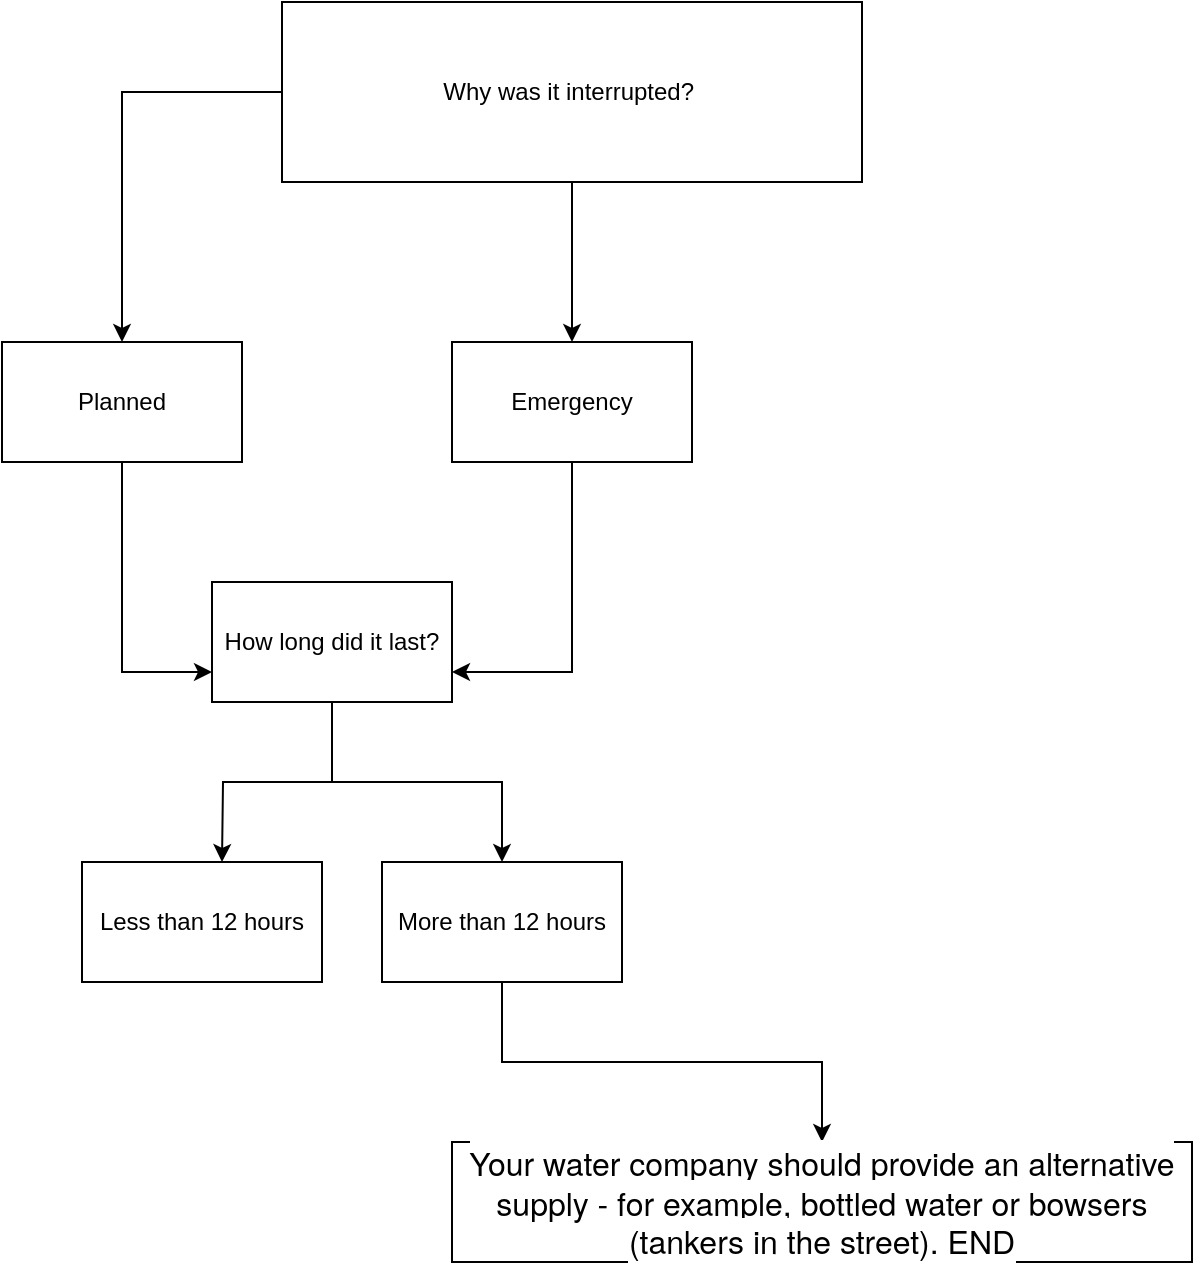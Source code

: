 <mxfile version="13.9.8" type="device"><diagram id="Mgdddmr-xJ9xb_CkyEyE" name="Page-1"><mxGraphModel dx="1186" dy="646" grid="1" gridSize="10" guides="1" tooltips="1" connect="1" arrows="1" fold="1" page="1" pageScale="1" pageWidth="827" pageHeight="1169" math="0" shadow="0"><root><mxCell id="0"/><mxCell id="1" parent="0"/><mxCell id="YtUkH1hzWnkOOuQQTxQu-2" style="edgeStyle=orthogonalEdgeStyle;rounded=0;orthogonalLoop=1;jettySize=auto;html=1;" edge="1" parent="1" source="YtUkH1hzWnkOOuQQTxQu-1" target="YtUkH1hzWnkOOuQQTxQu-5"><mxGeometry relative="1" as="geometry"><mxPoint x="190" y="180" as="targetPoint"/></mxGeometry></mxCell><mxCell id="YtUkH1hzWnkOOuQQTxQu-3" style="edgeStyle=orthogonalEdgeStyle;rounded=0;orthogonalLoop=1;jettySize=auto;html=1;" edge="1" parent="1" source="YtUkH1hzWnkOOuQQTxQu-1" target="YtUkH1hzWnkOOuQQTxQu-4"><mxGeometry relative="1" as="geometry"><mxPoint x="415" y="190" as="targetPoint"/></mxGeometry></mxCell><mxCell id="YtUkH1hzWnkOOuQQTxQu-1" value="Why was it interrupted?&amp;nbsp;" style="rounded=0;whiteSpace=wrap;html=1;" vertex="1" parent="1"><mxGeometry x="270" y="30" width="290" height="90" as="geometry"/></mxCell><mxCell id="YtUkH1hzWnkOOuQQTxQu-7" style="edgeStyle=orthogonalEdgeStyle;rounded=0;orthogonalLoop=1;jettySize=auto;html=1;entryX=1;entryY=0.75;entryDx=0;entryDy=0;" edge="1" parent="1" source="YtUkH1hzWnkOOuQQTxQu-4" target="YtUkH1hzWnkOOuQQTxQu-8"><mxGeometry relative="1" as="geometry"><mxPoint x="415" y="320" as="targetPoint"/></mxGeometry></mxCell><mxCell id="YtUkH1hzWnkOOuQQTxQu-4" value="Emergency" style="rounded=0;whiteSpace=wrap;html=1;" vertex="1" parent="1"><mxGeometry x="355" y="200" width="120" height="60" as="geometry"/></mxCell><mxCell id="YtUkH1hzWnkOOuQQTxQu-6" style="edgeStyle=orthogonalEdgeStyle;rounded=0;orthogonalLoop=1;jettySize=auto;html=1;entryX=0;entryY=0.75;entryDx=0;entryDy=0;" edge="1" parent="1" source="YtUkH1hzWnkOOuQQTxQu-5" target="YtUkH1hzWnkOOuQQTxQu-8"><mxGeometry relative="1" as="geometry"><mxPoint x="190" y="330" as="targetPoint"/></mxGeometry></mxCell><mxCell id="YtUkH1hzWnkOOuQQTxQu-5" value="Planned" style="rounded=0;whiteSpace=wrap;html=1;" vertex="1" parent="1"><mxGeometry x="130" y="200" width="120" height="60" as="geometry"/></mxCell><mxCell id="YtUkH1hzWnkOOuQQTxQu-10" value="" style="edgeStyle=orthogonalEdgeStyle;rounded=0;orthogonalLoop=1;jettySize=auto;html=1;" edge="1" parent="1" source="YtUkH1hzWnkOOuQQTxQu-8" target="YtUkH1hzWnkOOuQQTxQu-9"><mxGeometry relative="1" as="geometry"/></mxCell><mxCell id="YtUkH1hzWnkOOuQQTxQu-13" style="edgeStyle=orthogonalEdgeStyle;rounded=0;orthogonalLoop=1;jettySize=auto;html=1;" edge="1" parent="1" source="YtUkH1hzWnkOOuQQTxQu-8"><mxGeometry relative="1" as="geometry"><mxPoint x="240" y="460" as="targetPoint"/></mxGeometry></mxCell><mxCell id="YtUkH1hzWnkOOuQQTxQu-8" value="How long did it last?" style="rounded=0;whiteSpace=wrap;html=1;" vertex="1" parent="1"><mxGeometry x="235" y="320" width="120" height="60" as="geometry"/></mxCell><mxCell id="YtUkH1hzWnkOOuQQTxQu-12" value="" style="edgeStyle=orthogonalEdgeStyle;rounded=0;orthogonalLoop=1;jettySize=auto;html=1;" edge="1" parent="1" source="YtUkH1hzWnkOOuQQTxQu-9" target="YtUkH1hzWnkOOuQQTxQu-11"><mxGeometry relative="1" as="geometry"/></mxCell><mxCell id="YtUkH1hzWnkOOuQQTxQu-9" value="More than 12 hours" style="whiteSpace=wrap;html=1;rounded=0;" vertex="1" parent="1"><mxGeometry x="320" y="460" width="120" height="60" as="geometry"/></mxCell><mxCell id="YtUkH1hzWnkOOuQQTxQu-11" value="&lt;span style=&quot;font-family: &amp;#34;open_sans&amp;#34; , &amp;#34;helvetica neue&amp;#34; , &amp;#34;helvetica&amp;#34; , &amp;#34;arial&amp;#34; , sans-serif ; font-size: 16px ; background-color: rgb(255 , 255 , 255)&quot;&gt;Your water company should provide an alternative supply - for example, bottled water or bowsers (tankers in the street). END&lt;/span&gt;" style="whiteSpace=wrap;html=1;rounded=0;" vertex="1" parent="1"><mxGeometry x="355" y="600" width="370" height="60" as="geometry"/></mxCell><mxCell id="YtUkH1hzWnkOOuQQTxQu-14" value="Less than 12 hours" style="rounded=0;whiteSpace=wrap;html=1;" vertex="1" parent="1"><mxGeometry x="170" y="460" width="120" height="60" as="geometry"/></mxCell></root></mxGraphModel></diagram></mxfile>